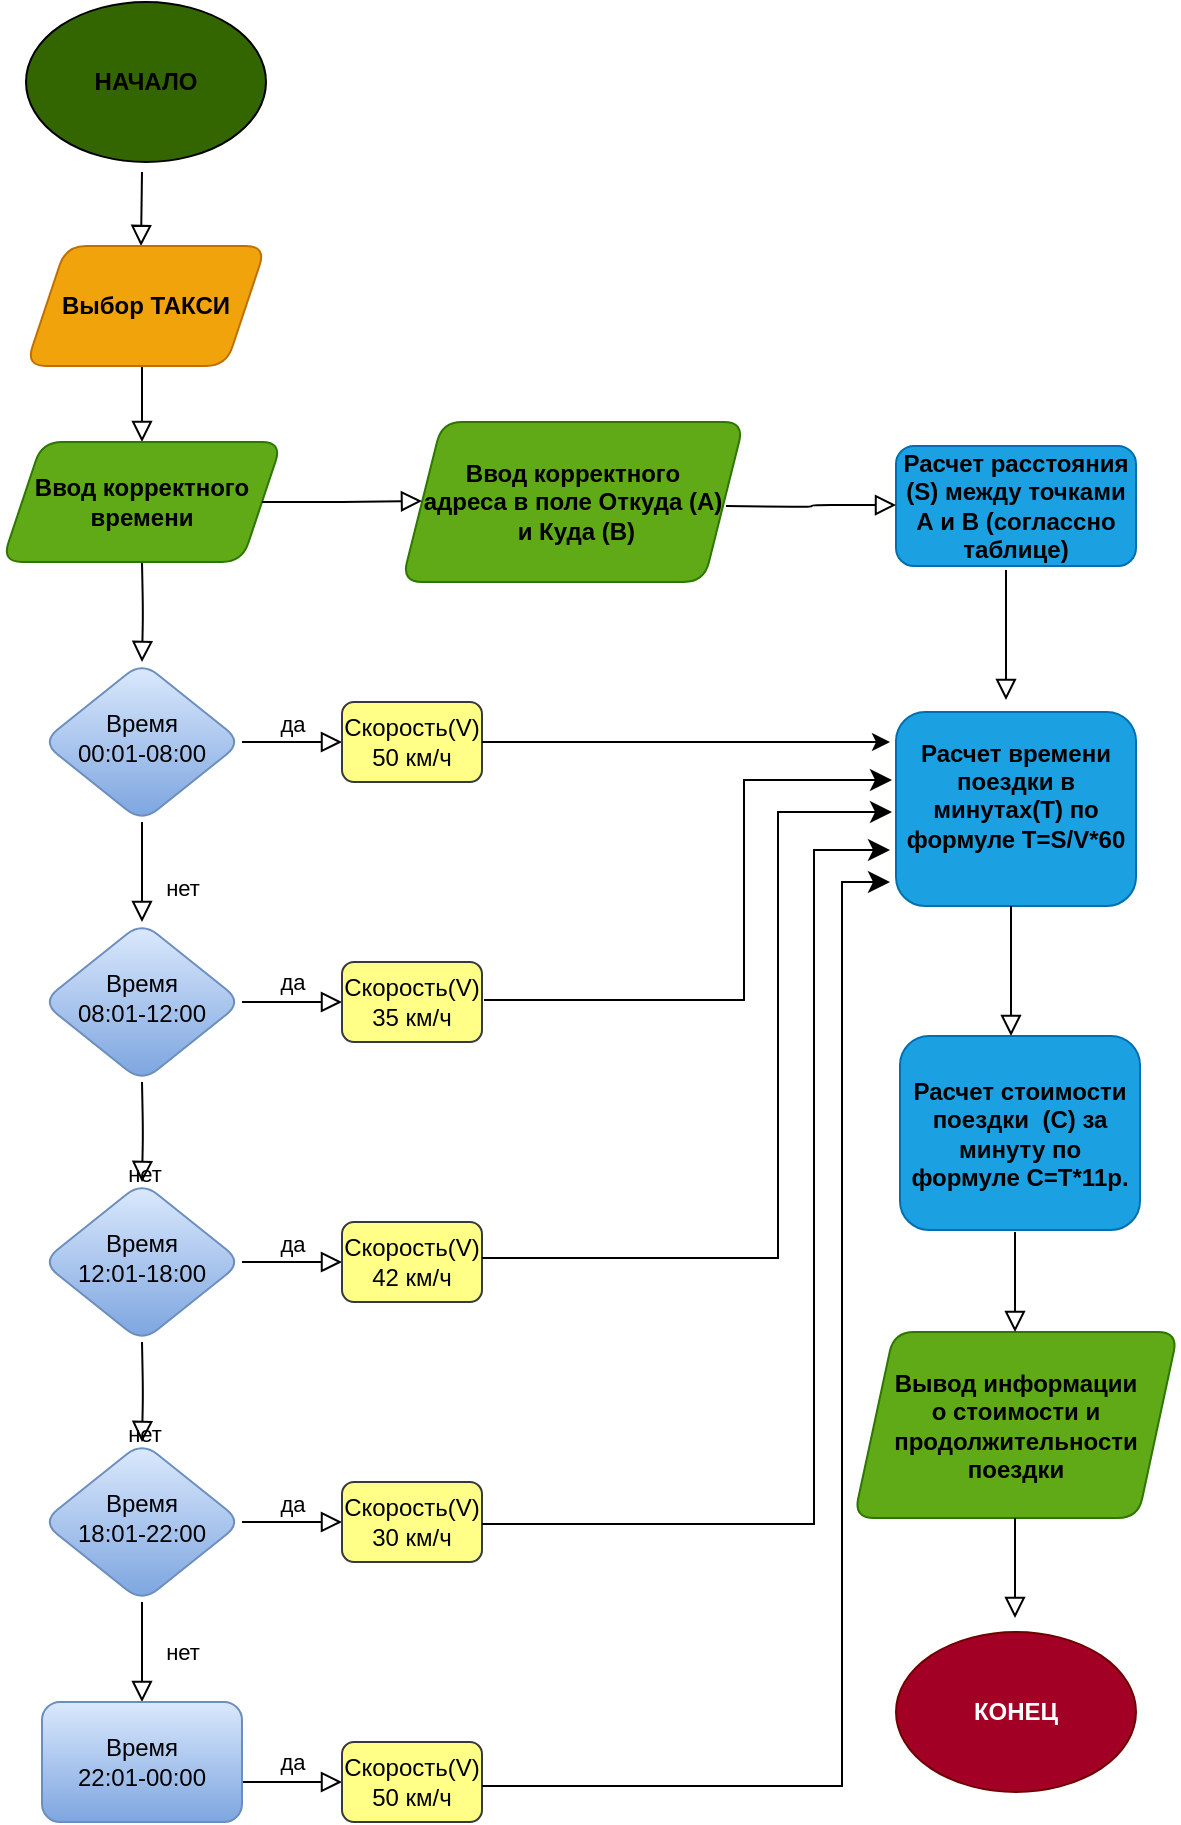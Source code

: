 <mxfile version="20.8.10" type="device"><diagram id="C5RBs43oDa-KdzZeNtuy" name="Page-1"><mxGraphModel dx="1036" dy="1775" grid="0" gridSize="10" guides="1" tooltips="1" connect="1" arrows="1" fold="1" page="1" pageScale="1" pageWidth="827" pageHeight="1169" math="0" shadow="0"><root><mxCell id="WIyWlLk6GJQsqaUBKTNV-0"/><mxCell id="WIyWlLk6GJQsqaUBKTNV-1" parent="WIyWlLk6GJQsqaUBKTNV-0"/><mxCell id="WIyWlLk6GJQsqaUBKTNV-2" value="" style="rounded=1;html=1;jettySize=auto;orthogonalLoop=1;fontSize=11;endArrow=block;endFill=0;endSize=8;strokeWidth=1;shadow=0;labelBackgroundColor=none;edgeStyle=orthogonalEdgeStyle;entryX=0.5;entryY=0;entryDx=0;entryDy=0;" parent="WIyWlLk6GJQsqaUBKTNV-1" edge="1"><mxGeometry relative="1" as="geometry"><mxPoint x="220" y="138" as="sourcePoint"/><mxPoint x="220" y="180" as="targetPoint"/></mxGeometry></mxCell><mxCell id="WIyWlLk6GJQsqaUBKTNV-4" value="" style="rounded=1;html=1;jettySize=auto;orthogonalLoop=1;fontSize=11;endArrow=block;endFill=0;endSize=8;strokeWidth=1;shadow=0;labelBackgroundColor=none;edgeStyle=orthogonalEdgeStyle;exitX=0.5;exitY=1;exitDx=0;exitDy=0;" parent="WIyWlLk6GJQsqaUBKTNV-1" target="WIyWlLk6GJQsqaUBKTNV-10" edge="1"><mxGeometry y="20" relative="1" as="geometry"><mxPoint as="offset"/><mxPoint x="220" y="240" as="sourcePoint"/></mxGeometry></mxCell><mxCell id="WIyWlLk6GJQsqaUBKTNV-8" value="нет" style="rounded=1;html=1;jettySize=auto;orthogonalLoop=1;fontSize=11;endArrow=block;endFill=0;endSize=8;strokeWidth=1;shadow=0;labelBackgroundColor=none;edgeStyle=orthogonalEdgeStyle;" parent="WIyWlLk6GJQsqaUBKTNV-1" source="WIyWlLk6GJQsqaUBKTNV-10" edge="1"><mxGeometry x="0.333" y="20" relative="1" as="geometry"><mxPoint as="offset"/><mxPoint x="220" y="420" as="targetPoint"/></mxGeometry></mxCell><mxCell id="WIyWlLk6GJQsqaUBKTNV-9" value="да" style="edgeStyle=orthogonalEdgeStyle;rounded=1;html=1;jettySize=auto;orthogonalLoop=1;fontSize=11;endArrow=block;endFill=0;endSize=8;strokeWidth=1;shadow=0;labelBackgroundColor=none;" parent="WIyWlLk6GJQsqaUBKTNV-1" source="WIyWlLk6GJQsqaUBKTNV-10" edge="1"><mxGeometry y="10" relative="1" as="geometry"><mxPoint as="offset"/><mxPoint x="320" y="330" as="targetPoint"/></mxGeometry></mxCell><mxCell id="WIyWlLk6GJQsqaUBKTNV-10" value="Время &lt;br&gt;00:01-08:00" style="rhombus;whiteSpace=wrap;html=1;shadow=0;fontFamily=Helvetica;fontSize=12;align=center;strokeWidth=1;spacing=6;spacingTop=-4;fillColor=#dae8fc;gradientColor=#7ea6e0;strokeColor=#6c8ebf;rounded=1;" parent="WIyWlLk6GJQsqaUBKTNV-1" vertex="1"><mxGeometry x="170" y="290" width="100" height="80" as="geometry"/></mxCell><mxCell id="dVRN9nWJaF74zmrXImEh-1" value="Ввод корректного времени" style="shape=parallelogram;perimeter=parallelogramPerimeter;whiteSpace=wrap;html=1;fixedSize=1;fillColor=#60a917;fontColor=default;strokeColor=#2D7600;rounded=1;fontStyle=1;" vertex="1" parent="WIyWlLk6GJQsqaUBKTNV-1"><mxGeometry x="150" y="180" width="140" height="60" as="geometry"/></mxCell><mxCell id="dVRN9nWJaF74zmrXImEh-10" value="Скорость(V) &lt;br&gt;50 км/ч" style="rounded=1;whiteSpace=wrap;html=1;fillColor=#ffff88;strokeColor=#36393d;" vertex="1" parent="WIyWlLk6GJQsqaUBKTNV-1"><mxGeometry x="320" y="310" width="70" height="40" as="geometry"/></mxCell><mxCell id="dVRN9nWJaF74zmrXImEh-11" value="Время &lt;br&gt;08:01-12:00" style="rhombus;whiteSpace=wrap;html=1;shadow=0;fontFamily=Helvetica;fontSize=12;align=center;strokeWidth=1;spacing=6;spacingTop=-4;fillColor=#dae8fc;gradientColor=#7ea6e0;strokeColor=#6c8ebf;rounded=1;" vertex="1" parent="WIyWlLk6GJQsqaUBKTNV-1"><mxGeometry x="170" y="420" width="100" height="80" as="geometry"/></mxCell><mxCell id="dVRN9nWJaF74zmrXImEh-14" value="да" style="edgeStyle=orthogonalEdgeStyle;rounded=1;html=1;jettySize=auto;orthogonalLoop=1;fontSize=11;endArrow=block;endFill=0;endSize=8;strokeWidth=1;shadow=0;labelBackgroundColor=none;" edge="1" parent="WIyWlLk6GJQsqaUBKTNV-1"><mxGeometry y="10" relative="1" as="geometry"><mxPoint as="offset"/><mxPoint x="270" y="460" as="sourcePoint"/><mxPoint x="320" y="460" as="targetPoint"/></mxGeometry></mxCell><mxCell id="dVRN9nWJaF74zmrXImEh-15" value="Скорость(V) 35 км/ч" style="rounded=1;whiteSpace=wrap;html=1;fillColor=#ffff88;strokeColor=#36393d;" vertex="1" parent="WIyWlLk6GJQsqaUBKTNV-1"><mxGeometry x="320" y="440" width="70" height="40" as="geometry"/></mxCell><mxCell id="dVRN9nWJaF74zmrXImEh-16" value="нет" style="rounded=1;html=1;jettySize=auto;orthogonalLoop=1;fontSize=11;endArrow=block;endFill=0;endSize=8;strokeWidth=1;shadow=0;labelBackgroundColor=none;edgeStyle=orthogonalEdgeStyle;exitX=0.5;exitY=1;exitDx=0;exitDy=0;" edge="1" parent="WIyWlLk6GJQsqaUBKTNV-1" target="dVRN9nWJaF74zmrXImEh-18"><mxGeometry y="20" relative="1" as="geometry"><mxPoint as="offset"/><mxPoint x="220" y="500" as="sourcePoint"/></mxGeometry></mxCell><mxCell id="dVRN9nWJaF74zmrXImEh-17" value="да" style="edgeStyle=orthogonalEdgeStyle;rounded=1;html=1;jettySize=auto;orthogonalLoop=1;fontSize=11;endArrow=block;endFill=0;endSize=8;strokeWidth=1;shadow=0;labelBackgroundColor=none;" edge="1" parent="WIyWlLk6GJQsqaUBKTNV-1" source="dVRN9nWJaF74zmrXImEh-18"><mxGeometry y="10" relative="1" as="geometry"><mxPoint as="offset"/><mxPoint x="320" y="590" as="targetPoint"/></mxGeometry></mxCell><mxCell id="dVRN9nWJaF74zmrXImEh-18" value="Время &lt;br&gt;12:01-18:00" style="rhombus;whiteSpace=wrap;html=1;shadow=0;fontFamily=Helvetica;fontSize=12;align=center;strokeWidth=1;spacing=6;spacingTop=-4;fillColor=#dae8fc;gradientColor=#7ea6e0;strokeColor=#6c8ebf;rounded=1;" vertex="1" parent="WIyWlLk6GJQsqaUBKTNV-1"><mxGeometry x="170" y="550" width="100" height="80" as="geometry"/></mxCell><mxCell id="dVRN9nWJaF74zmrXImEh-19" value="Скорость(V) 42 км/ч" style="rounded=1;whiteSpace=wrap;html=1;fillColor=#ffff88;strokeColor=#36393d;" vertex="1" parent="WIyWlLk6GJQsqaUBKTNV-1"><mxGeometry x="320" y="570" width="70" height="40" as="geometry"/></mxCell><mxCell id="dVRN9nWJaF74zmrXImEh-20" value="нет" style="rounded=1;html=1;jettySize=auto;orthogonalLoop=1;fontSize=11;endArrow=block;endFill=0;endSize=8;strokeWidth=1;shadow=0;labelBackgroundColor=none;edgeStyle=orthogonalEdgeStyle;exitX=0.5;exitY=1;exitDx=0;exitDy=0;" edge="1" parent="WIyWlLk6GJQsqaUBKTNV-1" target="dVRN9nWJaF74zmrXImEh-22"><mxGeometry y="20" relative="1" as="geometry"><mxPoint as="offset"/><mxPoint x="220" y="630" as="sourcePoint"/></mxGeometry></mxCell><mxCell id="dVRN9nWJaF74zmrXImEh-21" value="да" style="edgeStyle=orthogonalEdgeStyle;rounded=1;html=1;jettySize=auto;orthogonalLoop=1;fontSize=11;endArrow=block;endFill=0;endSize=8;strokeWidth=1;shadow=0;labelBackgroundColor=none;" edge="1" parent="WIyWlLk6GJQsqaUBKTNV-1" source="dVRN9nWJaF74zmrXImEh-22"><mxGeometry y="10" relative="1" as="geometry"><mxPoint as="offset"/><mxPoint x="320" y="720" as="targetPoint"/></mxGeometry></mxCell><mxCell id="dVRN9nWJaF74zmrXImEh-22" value="Время &lt;br&gt;18:01-22:00" style="rhombus;whiteSpace=wrap;html=1;shadow=0;fontFamily=Helvetica;fontSize=12;align=center;strokeWidth=1;spacing=6;spacingTop=-4;fillColor=#dae8fc;gradientColor=#7ea6e0;strokeColor=#6c8ebf;rounded=1;" vertex="1" parent="WIyWlLk6GJQsqaUBKTNV-1"><mxGeometry x="170" y="680" width="100" height="80" as="geometry"/></mxCell><mxCell id="dVRN9nWJaF74zmrXImEh-23" value="Скорость(V) 30 км/ч" style="rounded=1;whiteSpace=wrap;html=1;fillColor=#ffff88;strokeColor=#36393d;" vertex="1" parent="WIyWlLk6GJQsqaUBKTNV-1"><mxGeometry x="320" y="700" width="70" height="40" as="geometry"/></mxCell><mxCell id="dVRN9nWJaF74zmrXImEh-26" value="нет" style="rounded=1;html=1;jettySize=auto;orthogonalLoop=1;fontSize=11;endArrow=block;endFill=0;endSize=8;strokeWidth=1;shadow=0;labelBackgroundColor=none;edgeStyle=orthogonalEdgeStyle;exitX=0.5;exitY=1;exitDx=0;exitDy=0;" edge="1" parent="WIyWlLk6GJQsqaUBKTNV-1"><mxGeometry y="20" relative="1" as="geometry"><mxPoint as="offset"/><mxPoint x="220" y="760" as="sourcePoint"/><mxPoint x="220" y="810" as="targetPoint"/></mxGeometry></mxCell><mxCell id="dVRN9nWJaF74zmrXImEh-27" value="да" style="edgeStyle=orthogonalEdgeStyle;rounded=1;html=1;jettySize=auto;orthogonalLoop=1;fontSize=11;endArrow=block;endFill=0;endSize=8;strokeWidth=1;shadow=0;labelBackgroundColor=none;" edge="1" parent="WIyWlLk6GJQsqaUBKTNV-1"><mxGeometry y="10" relative="1" as="geometry"><mxPoint as="offset"/><mxPoint x="320" y="850" as="targetPoint"/><mxPoint x="270" y="850" as="sourcePoint"/></mxGeometry></mxCell><mxCell id="dVRN9nWJaF74zmrXImEh-29" value="Скорость(V) 50 км/ч" style="rounded=1;whiteSpace=wrap;html=1;fillColor=#ffff88;strokeColor=#36393d;" vertex="1" parent="WIyWlLk6GJQsqaUBKTNV-1"><mxGeometry x="320" y="830" width="70" height="40" as="geometry"/></mxCell><mxCell id="dVRN9nWJaF74zmrXImEh-35" value="Ввод корректного&lt;br&gt;адреса в поле Откуда (А)&lt;br&gt;&amp;nbsp;и Куда (В)" style="shape=parallelogram;perimeter=parallelogramPerimeter;whiteSpace=wrap;html=1;fixedSize=1;fillColor=#60a917;fontColor=default;strokeColor=#2D7600;rounded=1;fontStyle=1;" vertex="1" parent="WIyWlLk6GJQsqaUBKTNV-1"><mxGeometry x="350" y="170" width="171" height="80" as="geometry"/></mxCell><mxCell id="dVRN9nWJaF74zmrXImEh-37" value="" style="edgeStyle=orthogonalEdgeStyle;rounded=1;html=1;jettySize=auto;orthogonalLoop=1;fontSize=11;endArrow=block;endFill=0;endSize=8;strokeWidth=1;shadow=0;labelBackgroundColor=none;exitX=1;exitY=0.5;exitDx=0;exitDy=0;" edge="1" parent="WIyWlLk6GJQsqaUBKTNV-1"><mxGeometry y="10" relative="1" as="geometry"><mxPoint as="offset"/><mxPoint x="280" y="210" as="sourcePoint"/><mxPoint x="360" y="209.5" as="targetPoint"/><Array as="points"><mxPoint x="320" y="210"/></Array></mxGeometry></mxCell><mxCell id="dVRN9nWJaF74zmrXImEh-39" value="Время&lt;br style=&quot;border-color: var(--border-color);&quot;&gt;22:01-00:00" style="rounded=1;whiteSpace=wrap;html=1;fillStyle=auto;fillColor=#dae8fc;gradientColor=#7ea6e0;strokeColor=#6c8ebf;" vertex="1" parent="WIyWlLk6GJQsqaUBKTNV-1"><mxGeometry x="170" y="810" width="100" height="60" as="geometry"/></mxCell><mxCell id="dVRN9nWJaF74zmrXImEh-40" value="Расчет расстояния (S) между точками А и В (соглассно таблице)" style="rounded=1;whiteSpace=wrap;html=1;fillStyle=auto;fontColor=default;fillColor=#1ba1e2;strokeColor=#006EAF;fontStyle=1" vertex="1" parent="WIyWlLk6GJQsqaUBKTNV-1"><mxGeometry x="597" y="182" width="120" height="60" as="geometry"/></mxCell><mxCell id="dVRN9nWJaF74zmrXImEh-42" value="" style="edgeStyle=orthogonalEdgeStyle;rounded=1;html=1;jettySize=auto;orthogonalLoop=1;fontSize=11;endArrow=block;endFill=0;endSize=8;strokeWidth=1;shadow=0;labelBackgroundColor=none;exitX=1;exitY=0.5;exitDx=0;exitDy=0;entryX=0;entryY=0.492;entryDx=0;entryDy=0;entryPerimeter=0;" edge="1" parent="WIyWlLk6GJQsqaUBKTNV-1" target="dVRN9nWJaF74zmrXImEh-40"><mxGeometry y="10" relative="1" as="geometry"><mxPoint as="offset"/><mxPoint x="512" y="212" as="sourcePoint"/><mxPoint x="592" y="211.5" as="targetPoint"/><Array as="points"/></mxGeometry></mxCell><mxCell id="dVRN9nWJaF74zmrXImEh-45" value="" style="rounded=1;html=1;jettySize=auto;orthogonalLoop=1;fontSize=11;endArrow=block;endFill=0;endSize=8;strokeWidth=1;shadow=0;labelBackgroundColor=none;edgeStyle=orthogonalEdgeStyle;" edge="1" parent="WIyWlLk6GJQsqaUBKTNV-1"><mxGeometry y="20" relative="1" as="geometry"><mxPoint as="offset"/><mxPoint x="652" y="244" as="sourcePoint"/><mxPoint x="652" y="309" as="targetPoint"/></mxGeometry></mxCell><mxCell id="dVRN9nWJaF74zmrXImEh-46" value="&lt;font color=&quot;#000000&quot;&gt;Расчет времени поездки в минутах(Т) по формуле T=S/V*60&lt;br&gt;&lt;br&gt;&lt;/font&gt;" style="rounded=1;whiteSpace=wrap;html=1;shadow=0;glass=0;sketch=0;fillStyle=auto;fontColor=#ffffff;fillColor=#1ba1e2;strokeColor=#006EAF;align=center;fontStyle=1" vertex="1" parent="WIyWlLk6GJQsqaUBKTNV-1"><mxGeometry x="597" y="315" width="120" height="97" as="geometry"/></mxCell><mxCell id="dVRN9nWJaF74zmrXImEh-59" value="" style="endArrow=classic;html=1;rounded=1;strokeColor=default;fontColor=#000000;exitX=1;exitY=0.5;exitDx=0;exitDy=0;" edge="1" parent="WIyWlLk6GJQsqaUBKTNV-1" source="dVRN9nWJaF74zmrXImEh-10"><mxGeometry width="50" height="50" relative="1" as="geometry"><mxPoint x="661" y="594" as="sourcePoint"/><mxPoint x="594" y="330" as="targetPoint"/><Array as="points"><mxPoint x="486" y="330"/></Array></mxGeometry></mxCell><mxCell id="dVRN9nWJaF74zmrXImEh-60" value="" style="edgeStyle=elbowEdgeStyle;elbow=horizontal;endArrow=classic;html=1;curved=0;rounded=0;endSize=8;startSize=8;strokeColor=default;fontColor=#000000;" edge="1" parent="WIyWlLk6GJQsqaUBKTNV-1"><mxGeometry width="50" height="50" relative="1" as="geometry"><mxPoint x="390" y="852" as="sourcePoint"/><mxPoint x="594" y="400" as="targetPoint"/><Array as="points"><mxPoint x="570" y="623"/></Array></mxGeometry></mxCell><mxCell id="dVRN9nWJaF74zmrXImEh-61" value="" style="edgeStyle=elbowEdgeStyle;elbow=horizontal;endArrow=classic;html=1;curved=0;rounded=0;endSize=8;startSize=8;strokeColor=default;fontColor=#000000;" edge="1" parent="WIyWlLk6GJQsqaUBKTNV-1"><mxGeometry width="50" height="50" relative="1" as="geometry"><mxPoint x="390" y="721" as="sourcePoint"/><mxPoint x="594" y="384" as="targetPoint"/><Array as="points"><mxPoint x="556" y="485"/></Array></mxGeometry></mxCell><mxCell id="dVRN9nWJaF74zmrXImEh-62" value="" style="edgeStyle=elbowEdgeStyle;elbow=horizontal;endArrow=classic;html=1;curved=0;rounded=0;endSize=8;startSize=8;strokeColor=default;fontColor=#000000;" edge="1" parent="WIyWlLk6GJQsqaUBKTNV-1"><mxGeometry width="50" height="50" relative="1" as="geometry"><mxPoint x="391" y="459" as="sourcePoint"/><mxPoint x="595" y="349" as="targetPoint"/><Array as="points"><mxPoint x="521" y="407"/></Array></mxGeometry></mxCell><mxCell id="dVRN9nWJaF74zmrXImEh-63" value="" style="edgeStyle=elbowEdgeStyle;elbow=horizontal;endArrow=classic;html=1;curved=0;rounded=0;endSize=8;startSize=8;strokeColor=default;fontColor=#000000;" edge="1" parent="WIyWlLk6GJQsqaUBKTNV-1"><mxGeometry width="50" height="50" relative="1" as="geometry"><mxPoint x="390" y="588" as="sourcePoint"/><mxPoint x="595" y="365" as="targetPoint"/><Array as="points"><mxPoint x="538" y="480"/></Array></mxGeometry></mxCell><mxCell id="dVRN9nWJaF74zmrXImEh-64" value="&lt;font color=&quot;#000000&quot;&gt;Расчет стоимости поездки&amp;nbsp; (С) за минуту по формуле С=Т*11р.&lt;br&gt;&lt;/font&gt;" style="rounded=1;whiteSpace=wrap;html=1;shadow=0;glass=0;sketch=0;fillStyle=auto;fontColor=#ffffff;fillColor=#1ba1e2;strokeColor=#006EAF;align=center;fontStyle=1" vertex="1" parent="WIyWlLk6GJQsqaUBKTNV-1"><mxGeometry x="599" y="477" width="120" height="97" as="geometry"/></mxCell><mxCell id="dVRN9nWJaF74zmrXImEh-65" value="" style="rounded=1;html=1;jettySize=auto;orthogonalLoop=1;fontSize=11;endArrow=block;endFill=0;endSize=8;strokeWidth=1;shadow=0;labelBackgroundColor=none;edgeStyle=orthogonalEdgeStyle;" edge="1" parent="WIyWlLk6GJQsqaUBKTNV-1"><mxGeometry y="20" relative="1" as="geometry"><mxPoint as="offset"/><mxPoint x="654.5" y="412" as="sourcePoint"/><mxPoint x="654.5" y="477" as="targetPoint"/></mxGeometry></mxCell><mxCell id="dVRN9nWJaF74zmrXImEh-66" value="Вывод информации&lt;br&gt;о стоимости и продолжительности поездки" style="shape=parallelogram;perimeter=parallelogramPerimeter;whiteSpace=wrap;html=1;fixedSize=1;fillColor=#60a917;fontColor=default;strokeColor=#2D7600;rounded=1;fontStyle=1;" vertex="1" parent="WIyWlLk6GJQsqaUBKTNV-1"><mxGeometry x="576" y="625" width="162" height="93" as="geometry"/></mxCell><mxCell id="dVRN9nWJaF74zmrXImEh-68" value="" style="rounded=1;html=1;jettySize=auto;orthogonalLoop=1;fontSize=11;endArrow=block;endFill=0;endSize=8;strokeWidth=1;shadow=0;labelBackgroundColor=none;edgeStyle=orthogonalEdgeStyle;exitX=0.5;exitY=1;exitDx=0;exitDy=0;" edge="1" parent="WIyWlLk6GJQsqaUBKTNV-1"><mxGeometry x="0.04" y="50" relative="1" as="geometry"><mxPoint as="offset"/><mxPoint x="656.5" y="575" as="sourcePoint"/><mxPoint x="656.5" y="625" as="targetPoint"/></mxGeometry></mxCell><mxCell id="dVRN9nWJaF74zmrXImEh-70" value="КОНЕЦ" style="ellipse;whiteSpace=wrap;html=1;rounded=1;shadow=0;glass=0;sketch=0;fillStyle=auto;fontColor=#ffffff;fillColor=#a20025;fontStyle=1;strokeColor=#6F0000;" vertex="1" parent="WIyWlLk6GJQsqaUBKTNV-1"><mxGeometry x="597" y="775" width="120" height="80" as="geometry"/></mxCell><mxCell id="dVRN9nWJaF74zmrXImEh-71" value="" style="rounded=1;html=1;jettySize=auto;orthogonalLoop=1;fontSize=11;endArrow=block;endFill=0;endSize=8;strokeWidth=1;shadow=0;labelBackgroundColor=none;edgeStyle=orthogonalEdgeStyle;exitX=0.5;exitY=1;exitDx=0;exitDy=0;" edge="1" parent="WIyWlLk6GJQsqaUBKTNV-1"><mxGeometry x="0.04" y="50" relative="1" as="geometry"><mxPoint as="offset"/><mxPoint x="656.5" y="718" as="sourcePoint"/><mxPoint x="656.5" y="768" as="targetPoint"/></mxGeometry></mxCell><mxCell id="dVRN9nWJaF74zmrXImEh-72" value="НАЧАЛО" style="ellipse;whiteSpace=wrap;html=1;rounded=1;shadow=0;glass=0;sketch=0;fillStyle=auto;fontColor=#000000;fillColor=#336600;gradientColor=#336600;fontStyle=1" vertex="1" parent="WIyWlLk6GJQsqaUBKTNV-1"><mxGeometry x="162" y="-40" width="120" height="80" as="geometry"/></mxCell><mxCell id="dVRN9nWJaF74zmrXImEh-73" value="" style="rounded=1;html=1;jettySize=auto;orthogonalLoop=1;fontSize=11;endArrow=block;endFill=0;endSize=8;strokeWidth=1;shadow=0;labelBackgroundColor=none;edgeStyle=orthogonalEdgeStyle;" edge="1" parent="WIyWlLk6GJQsqaUBKTNV-1"><mxGeometry y="20" relative="1" as="geometry"><mxPoint as="offset"/><mxPoint x="220" y="45" as="sourcePoint"/><mxPoint x="219.5" y="82" as="targetPoint"/></mxGeometry></mxCell><mxCell id="dVRN9nWJaF74zmrXImEh-74" value="Выбор ТАКСИ" style="shape=parallelogram;perimeter=parallelogramPerimeter;whiteSpace=wrap;html=1;fixedSize=1;rounded=1;shadow=0;glass=0;sketch=0;fillStyle=auto;fontColor=#000000;fillColor=#f0a30a;strokeColor=#BD7000;fontStyle=1" vertex="1" parent="WIyWlLk6GJQsqaUBKTNV-1"><mxGeometry x="162" y="82" width="120" height="60" as="geometry"/></mxCell></root></mxGraphModel></diagram></mxfile>